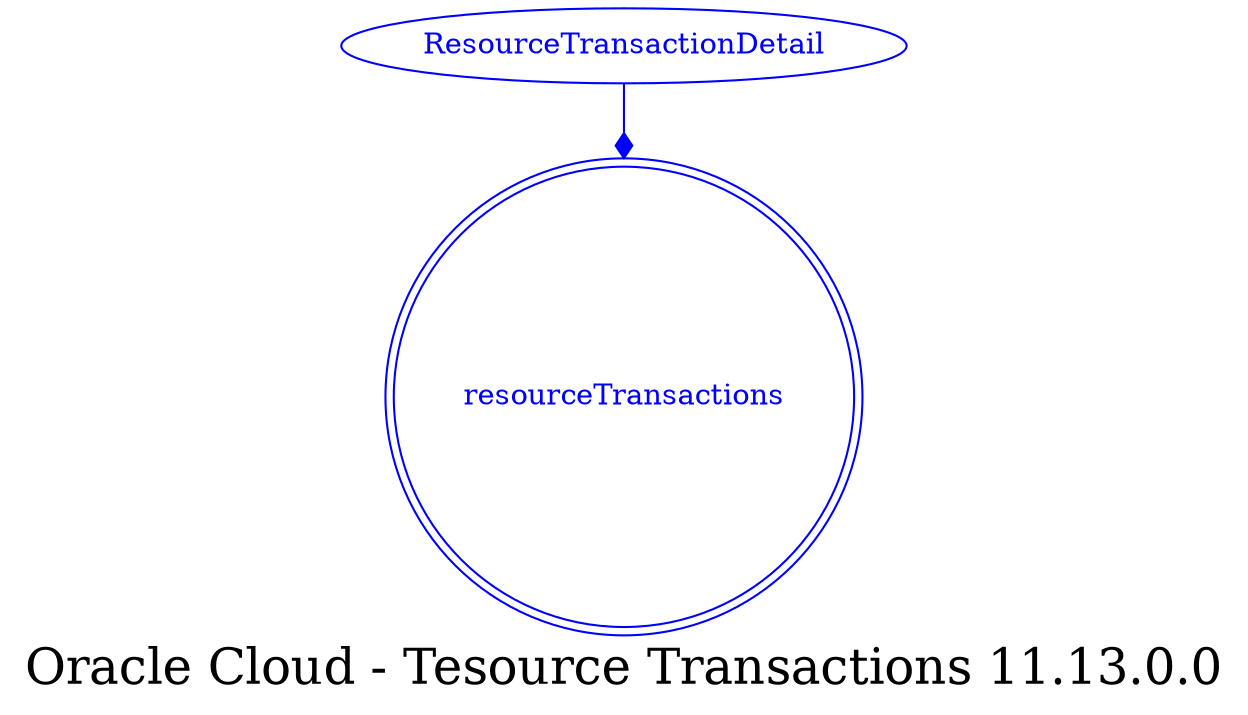 digraph LexiconGraph {
graph[label="Oracle Cloud - Tesource Transactions 11.13.0.0", fontsize=24]
splines=true
"resourceTransactions" [color=blue, fontcolor=blue, shape=doublecircle]
"ResourceTransactionDetail" -> "resourceTransactions" [color=blue, fontcolor=blue, arrowhead=diamond, arrowtail=none]
"ResourceTransactionDetail" [color=blue, fontcolor=blue, shape=ellipse]
}
